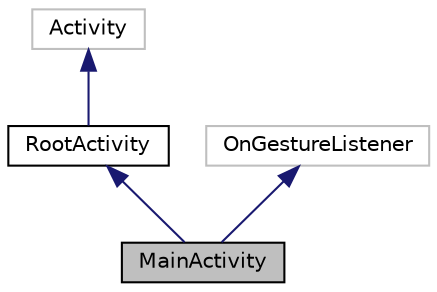 digraph G
{
  edge [fontname="Helvetica",fontsize="10",labelfontname="Helvetica",labelfontsize="10"];
  node [fontname="Helvetica",fontsize="10",shape=record];
  Node1 [label="MainActivity",height=0.2,width=0.4,color="black", fillcolor="grey75", style="filled" fontcolor="black"];
  Node2 -> Node1 [dir="back",color="midnightblue",fontsize="10",style="solid",fontname="Helvetica"];
  Node2 [label="RootActivity",height=0.2,width=0.4,color="black", fillcolor="white", style="filled",URL="$classcom_1_1axcoto_1_1shinjuku_1_1sushi_1_1_root_activity.html"];
  Node3 -> Node2 [dir="back",color="midnightblue",fontsize="10",style="solid",fontname="Helvetica"];
  Node3 [label="Activity",height=0.2,width=0.4,color="grey75", fillcolor="white", style="filled"];
  Node4 -> Node1 [dir="back",color="midnightblue",fontsize="10",style="solid",fontname="Helvetica"];
  Node4 [label="OnGestureListener",height=0.2,width=0.4,color="grey75", fillcolor="white", style="filled"];
}
